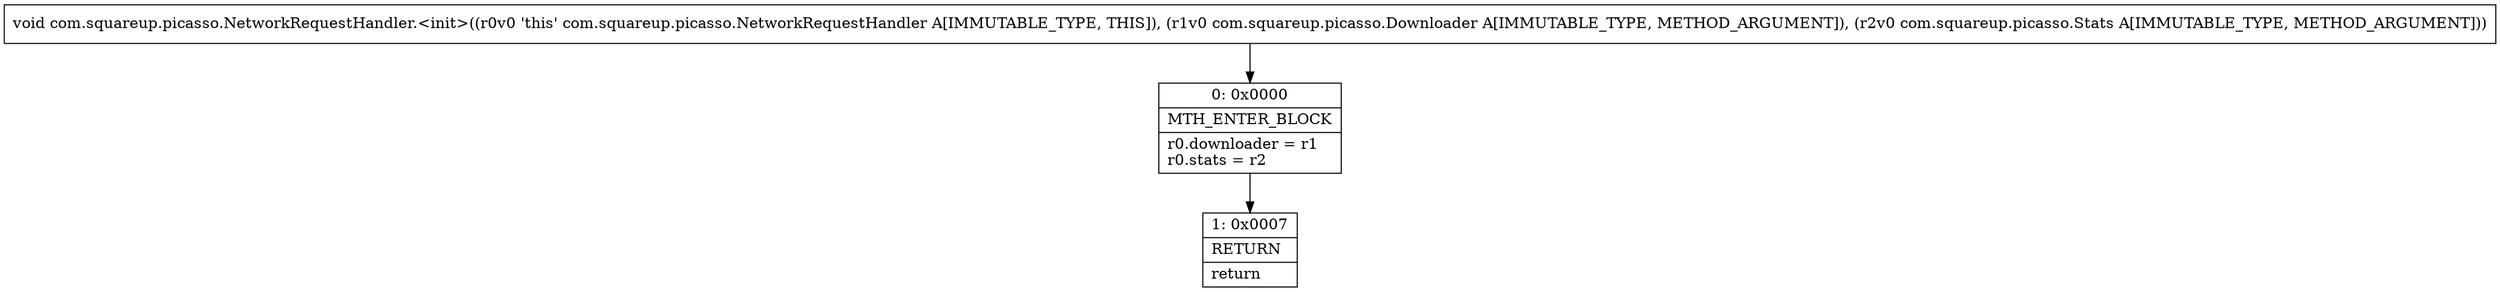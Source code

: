 digraph "CFG forcom.squareup.picasso.NetworkRequestHandler.\<init\>(Lcom\/squareup\/picasso\/Downloader;Lcom\/squareup\/picasso\/Stats;)V" {
Node_0 [shape=record,label="{0\:\ 0x0000|MTH_ENTER_BLOCK\l|r0.downloader = r1\lr0.stats = r2\l}"];
Node_1 [shape=record,label="{1\:\ 0x0007|RETURN\l|return\l}"];
MethodNode[shape=record,label="{void com.squareup.picasso.NetworkRequestHandler.\<init\>((r0v0 'this' com.squareup.picasso.NetworkRequestHandler A[IMMUTABLE_TYPE, THIS]), (r1v0 com.squareup.picasso.Downloader A[IMMUTABLE_TYPE, METHOD_ARGUMENT]), (r2v0 com.squareup.picasso.Stats A[IMMUTABLE_TYPE, METHOD_ARGUMENT])) }"];
MethodNode -> Node_0;
Node_0 -> Node_1;
}

